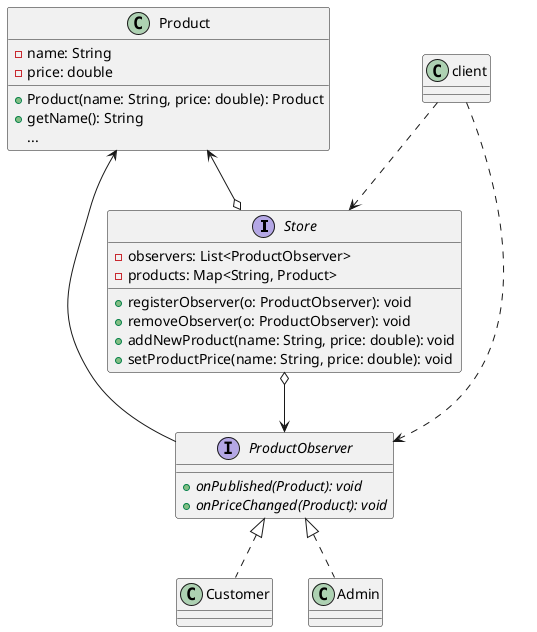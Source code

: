 @startuml

interface Store {
    - observers: List<ProductObserver>
    - products: Map<String, Product>

    + registerObserver(o: ProductObserver): void
    + removeObserver(o: ProductObserver): void
    + addNewProduct(name: String, price: double): void
    + setProductPrice(name: String, price: double): void
}

class Product {
    - name: String
    - price: double
    + Product(name: String, price: double): Product
    + getName(): String
    {method} ...
}

interface ProductObserver {
    + {abstract} onPublished(Product): void
    + {abstract} onPriceChanged(Product): void
}

class Customer implements ProductObserver
class Admin implements ProductObserver

Store o--> ProductObserver

Product <-- ProductObserver
Product <--o Store

client ..> Store
client ..> ProductObserver

@enduml